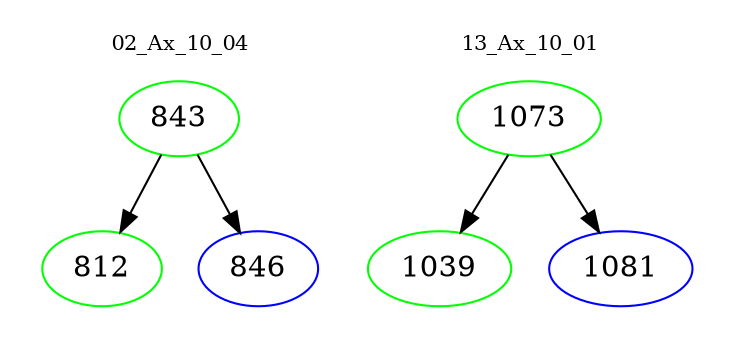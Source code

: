 digraph{
subgraph cluster_0 {
color = white
label = "02_Ax_10_04";
fontsize=10;
T0_843 [label="843", color="green"]
T0_843 -> T0_812 [color="black"]
T0_812 [label="812", color="green"]
T0_843 -> T0_846 [color="black"]
T0_846 [label="846", color="blue"]
}
subgraph cluster_1 {
color = white
label = "13_Ax_10_01";
fontsize=10;
T1_1073 [label="1073", color="green"]
T1_1073 -> T1_1039 [color="black"]
T1_1039 [label="1039", color="green"]
T1_1073 -> T1_1081 [color="black"]
T1_1081 [label="1081", color="blue"]
}
}
